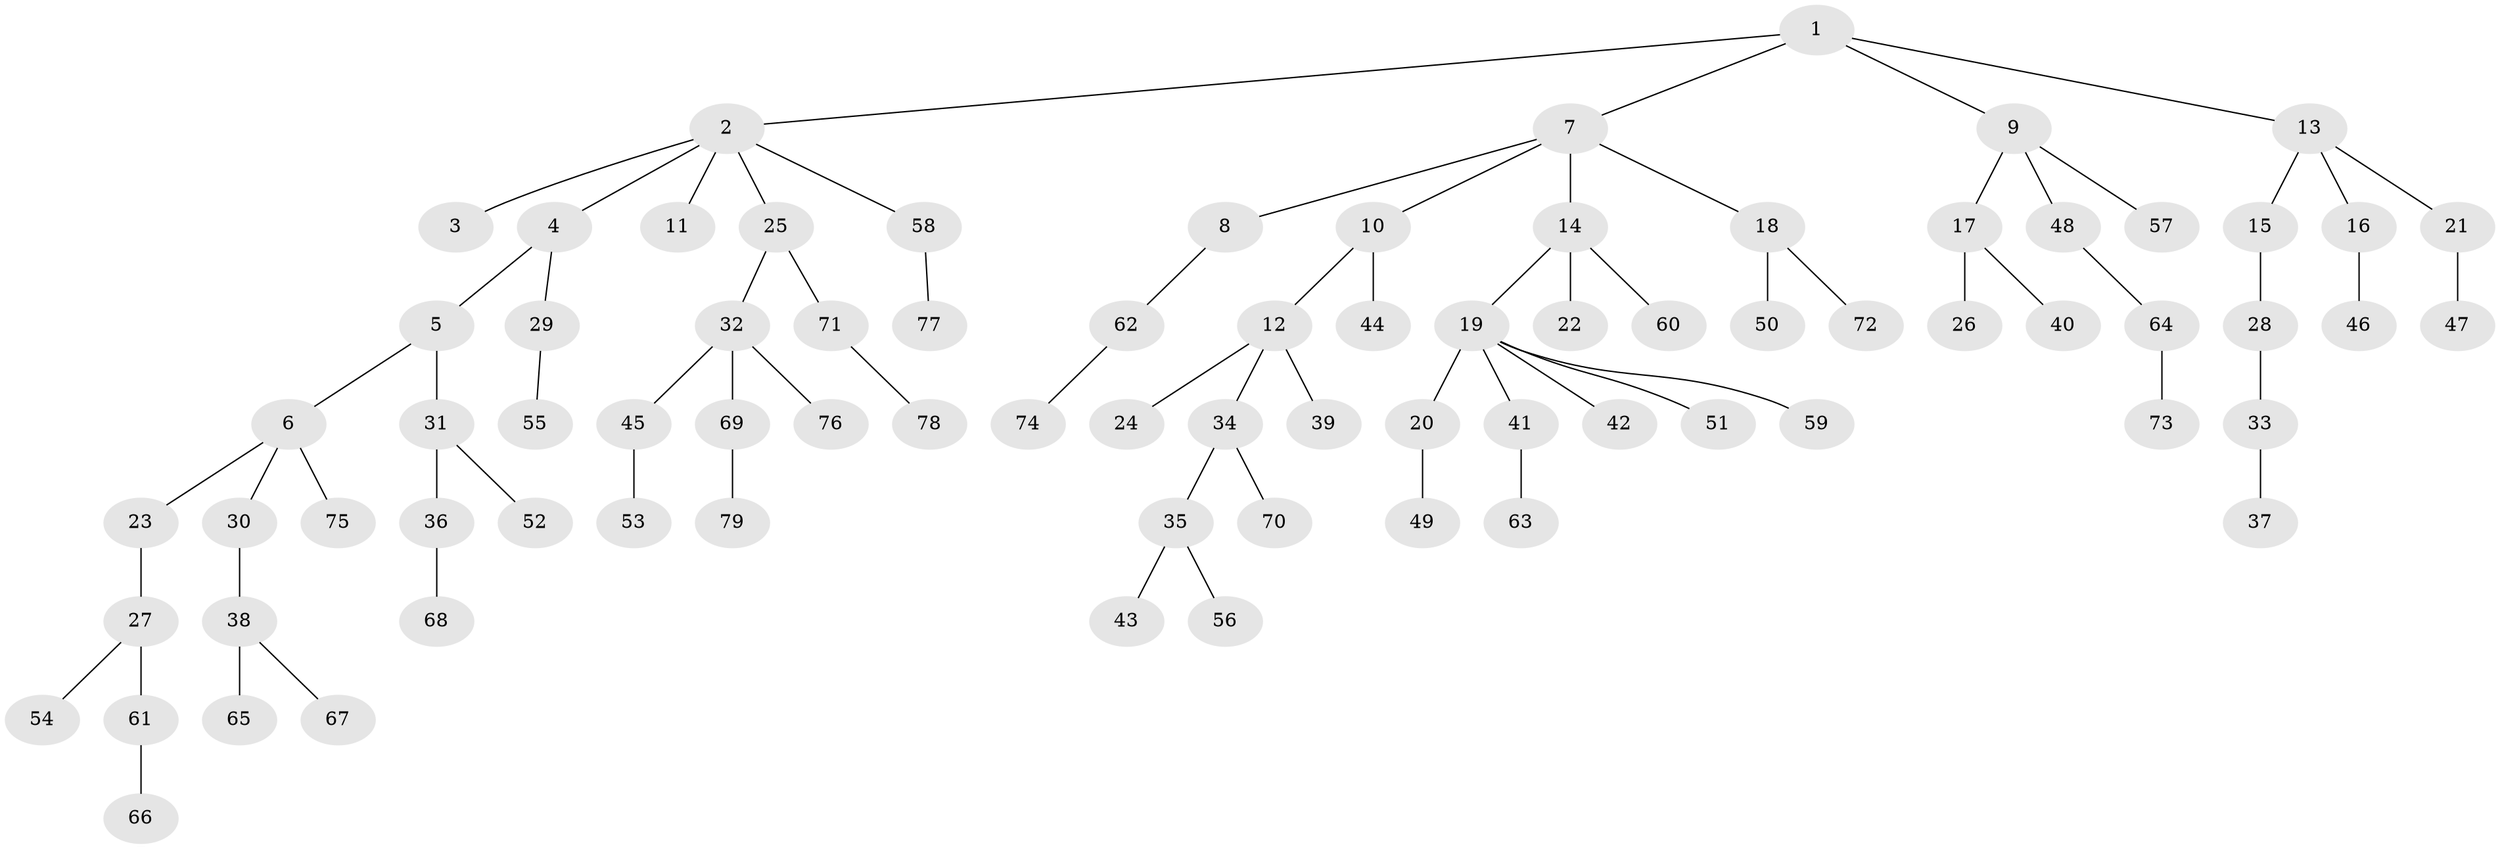 // coarse degree distribution, {2: 0.2553191489361702, 1: 0.6808510638297872, 4: 0.02127659574468085, 26: 0.02127659574468085, 6: 0.02127659574468085}
// Generated by graph-tools (version 1.1) at 2025/55/03/04/25 21:55:47]
// undirected, 79 vertices, 78 edges
graph export_dot {
graph [start="1"]
  node [color=gray90,style=filled];
  1;
  2;
  3;
  4;
  5;
  6;
  7;
  8;
  9;
  10;
  11;
  12;
  13;
  14;
  15;
  16;
  17;
  18;
  19;
  20;
  21;
  22;
  23;
  24;
  25;
  26;
  27;
  28;
  29;
  30;
  31;
  32;
  33;
  34;
  35;
  36;
  37;
  38;
  39;
  40;
  41;
  42;
  43;
  44;
  45;
  46;
  47;
  48;
  49;
  50;
  51;
  52;
  53;
  54;
  55;
  56;
  57;
  58;
  59;
  60;
  61;
  62;
  63;
  64;
  65;
  66;
  67;
  68;
  69;
  70;
  71;
  72;
  73;
  74;
  75;
  76;
  77;
  78;
  79;
  1 -- 2;
  1 -- 7;
  1 -- 9;
  1 -- 13;
  2 -- 3;
  2 -- 4;
  2 -- 11;
  2 -- 25;
  2 -- 58;
  4 -- 5;
  4 -- 29;
  5 -- 6;
  5 -- 31;
  6 -- 23;
  6 -- 30;
  6 -- 75;
  7 -- 8;
  7 -- 10;
  7 -- 14;
  7 -- 18;
  8 -- 62;
  9 -- 17;
  9 -- 48;
  9 -- 57;
  10 -- 12;
  10 -- 44;
  12 -- 24;
  12 -- 34;
  12 -- 39;
  13 -- 15;
  13 -- 16;
  13 -- 21;
  14 -- 19;
  14 -- 22;
  14 -- 60;
  15 -- 28;
  16 -- 46;
  17 -- 26;
  17 -- 40;
  18 -- 50;
  18 -- 72;
  19 -- 20;
  19 -- 41;
  19 -- 42;
  19 -- 51;
  19 -- 59;
  20 -- 49;
  21 -- 47;
  23 -- 27;
  25 -- 32;
  25 -- 71;
  27 -- 54;
  27 -- 61;
  28 -- 33;
  29 -- 55;
  30 -- 38;
  31 -- 36;
  31 -- 52;
  32 -- 45;
  32 -- 69;
  32 -- 76;
  33 -- 37;
  34 -- 35;
  34 -- 70;
  35 -- 43;
  35 -- 56;
  36 -- 68;
  38 -- 65;
  38 -- 67;
  41 -- 63;
  45 -- 53;
  48 -- 64;
  58 -- 77;
  61 -- 66;
  62 -- 74;
  64 -- 73;
  69 -- 79;
  71 -- 78;
}
